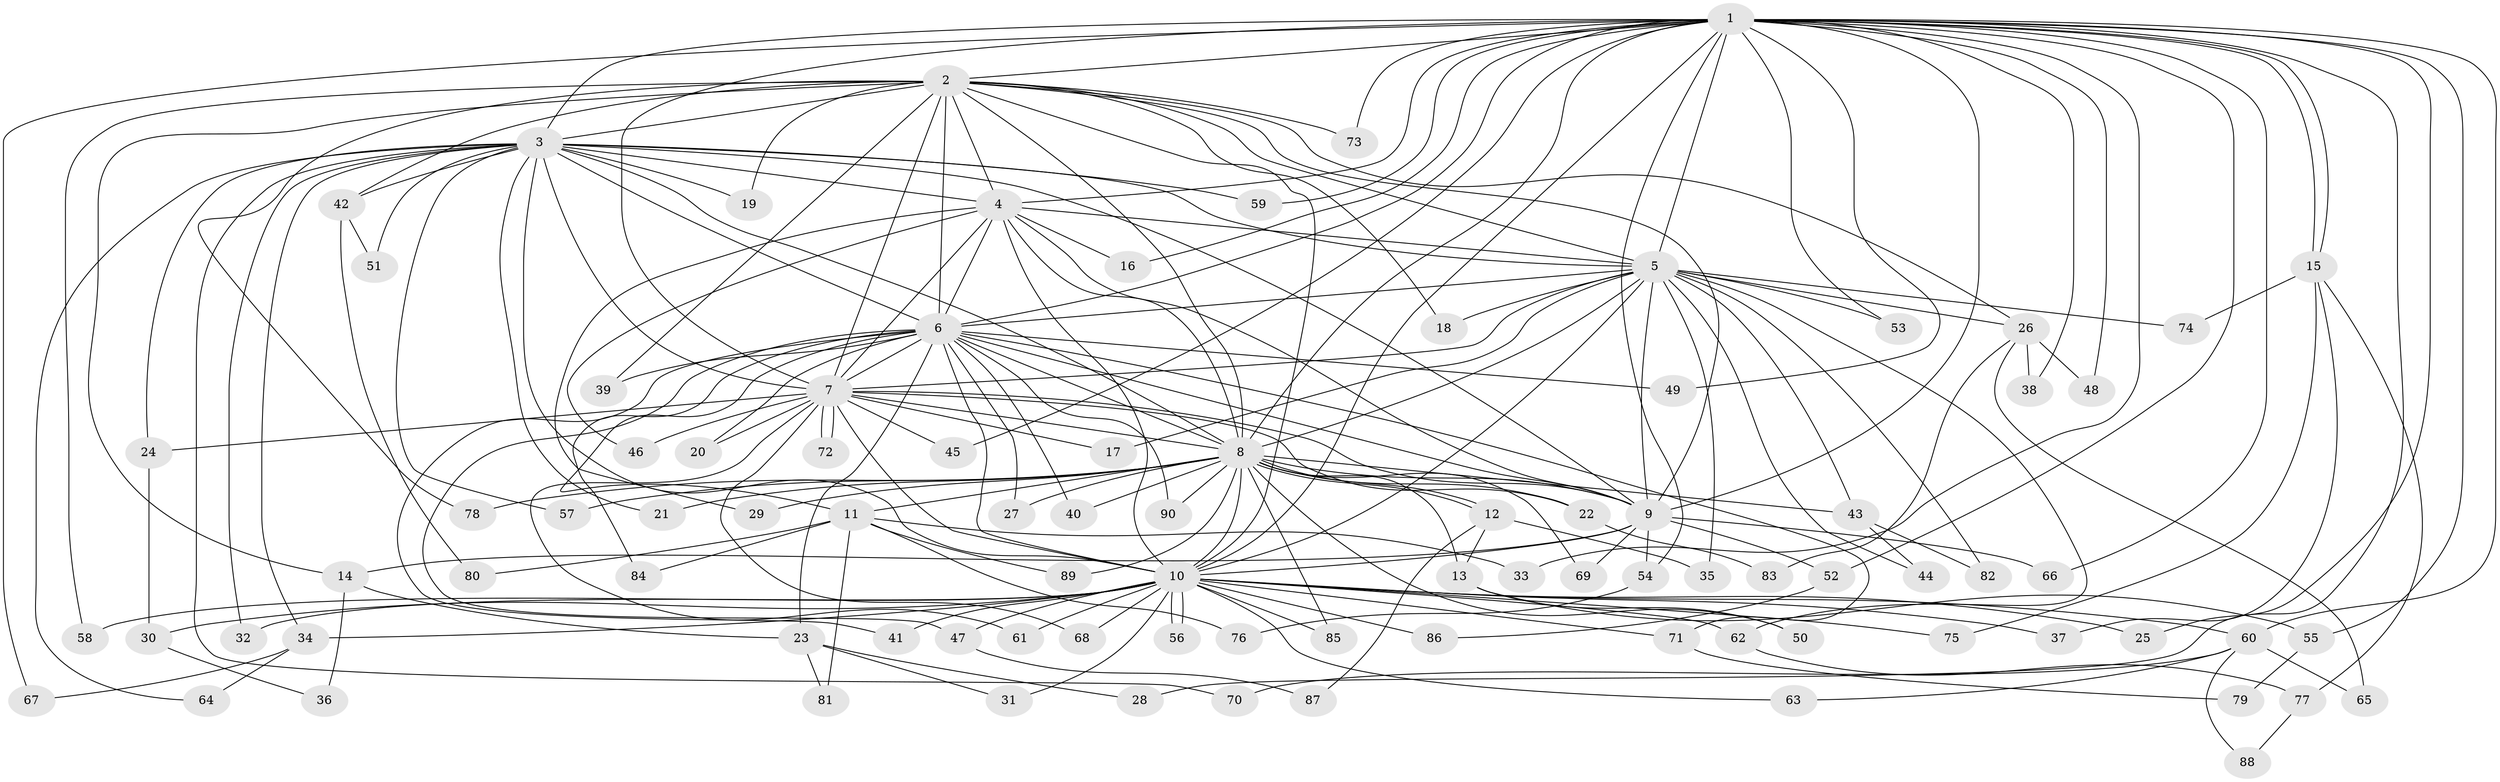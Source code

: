// coarse degree distribution, {26: 0.013888888888888888, 15: 0.013888888888888888, 18: 0.013888888888888888, 11: 0.013888888888888888, 21: 0.013888888888888888, 20: 0.013888888888888888, 17: 0.013888888888888888, 22: 0.013888888888888888, 13: 0.013888888888888888, 28: 0.013888888888888888, 8: 0.013888888888888888, 5: 0.027777777777777776, 3: 0.18055555555555555, 4: 0.013888888888888888, 6: 0.027777777777777776, 2: 0.5972222222222222}
// Generated by graph-tools (version 1.1) at 2025/23/03/03/25 07:23:42]
// undirected, 90 vertices, 205 edges
graph export_dot {
graph [start="1"]
  node [color=gray90,style=filled];
  1;
  2;
  3;
  4;
  5;
  6;
  7;
  8;
  9;
  10;
  11;
  12;
  13;
  14;
  15;
  16;
  17;
  18;
  19;
  20;
  21;
  22;
  23;
  24;
  25;
  26;
  27;
  28;
  29;
  30;
  31;
  32;
  33;
  34;
  35;
  36;
  37;
  38;
  39;
  40;
  41;
  42;
  43;
  44;
  45;
  46;
  47;
  48;
  49;
  50;
  51;
  52;
  53;
  54;
  55;
  56;
  57;
  58;
  59;
  60;
  61;
  62;
  63;
  64;
  65;
  66;
  67;
  68;
  69;
  70;
  71;
  72;
  73;
  74;
  75;
  76;
  77;
  78;
  79;
  80;
  81;
  82;
  83;
  84;
  85;
  86;
  87;
  88;
  89;
  90;
  1 -- 2;
  1 -- 3;
  1 -- 4;
  1 -- 5;
  1 -- 6;
  1 -- 7;
  1 -- 8;
  1 -- 9;
  1 -- 10;
  1 -- 15;
  1 -- 15;
  1 -- 16;
  1 -- 25;
  1 -- 28;
  1 -- 33;
  1 -- 38;
  1 -- 45;
  1 -- 48;
  1 -- 49;
  1 -- 52;
  1 -- 53;
  1 -- 54;
  1 -- 55;
  1 -- 59;
  1 -- 60;
  1 -- 66;
  1 -- 67;
  1 -- 73;
  2 -- 3;
  2 -- 4;
  2 -- 5;
  2 -- 6;
  2 -- 7;
  2 -- 8;
  2 -- 9;
  2 -- 10;
  2 -- 14;
  2 -- 18;
  2 -- 19;
  2 -- 26;
  2 -- 39;
  2 -- 42;
  2 -- 58;
  2 -- 73;
  2 -- 78;
  3 -- 4;
  3 -- 5;
  3 -- 6;
  3 -- 7;
  3 -- 8;
  3 -- 9;
  3 -- 10;
  3 -- 19;
  3 -- 21;
  3 -- 24;
  3 -- 32;
  3 -- 34;
  3 -- 42;
  3 -- 51;
  3 -- 57;
  3 -- 59;
  3 -- 64;
  3 -- 70;
  4 -- 5;
  4 -- 6;
  4 -- 7;
  4 -- 8;
  4 -- 9;
  4 -- 10;
  4 -- 16;
  4 -- 29;
  4 -- 46;
  5 -- 6;
  5 -- 7;
  5 -- 8;
  5 -- 9;
  5 -- 10;
  5 -- 17;
  5 -- 18;
  5 -- 26;
  5 -- 35;
  5 -- 43;
  5 -- 44;
  5 -- 53;
  5 -- 62;
  5 -- 74;
  5 -- 82;
  6 -- 7;
  6 -- 8;
  6 -- 9;
  6 -- 10;
  6 -- 11;
  6 -- 20;
  6 -- 23;
  6 -- 27;
  6 -- 39;
  6 -- 40;
  6 -- 41;
  6 -- 47;
  6 -- 49;
  6 -- 71;
  6 -- 84;
  6 -- 90;
  7 -- 8;
  7 -- 9;
  7 -- 10;
  7 -- 17;
  7 -- 20;
  7 -- 22;
  7 -- 24;
  7 -- 45;
  7 -- 46;
  7 -- 61;
  7 -- 68;
  7 -- 72;
  7 -- 72;
  8 -- 9;
  8 -- 10;
  8 -- 11;
  8 -- 12;
  8 -- 12;
  8 -- 13;
  8 -- 21;
  8 -- 22;
  8 -- 27;
  8 -- 29;
  8 -- 40;
  8 -- 43;
  8 -- 50;
  8 -- 57;
  8 -- 69;
  8 -- 78;
  8 -- 85;
  8 -- 89;
  8 -- 90;
  9 -- 10;
  9 -- 14;
  9 -- 52;
  9 -- 54;
  9 -- 66;
  9 -- 69;
  10 -- 25;
  10 -- 30;
  10 -- 31;
  10 -- 32;
  10 -- 34;
  10 -- 37;
  10 -- 41;
  10 -- 47;
  10 -- 56;
  10 -- 56;
  10 -- 58;
  10 -- 60;
  10 -- 61;
  10 -- 62;
  10 -- 63;
  10 -- 68;
  10 -- 71;
  10 -- 75;
  10 -- 85;
  10 -- 86;
  11 -- 33;
  11 -- 76;
  11 -- 80;
  11 -- 81;
  11 -- 84;
  11 -- 89;
  12 -- 13;
  12 -- 35;
  12 -- 87;
  13 -- 50;
  13 -- 55;
  14 -- 23;
  14 -- 36;
  15 -- 37;
  15 -- 74;
  15 -- 75;
  15 -- 77;
  22 -- 83;
  23 -- 28;
  23 -- 31;
  23 -- 81;
  24 -- 30;
  26 -- 38;
  26 -- 48;
  26 -- 65;
  26 -- 83;
  30 -- 36;
  34 -- 64;
  34 -- 67;
  42 -- 51;
  42 -- 80;
  43 -- 44;
  43 -- 82;
  47 -- 87;
  52 -- 86;
  54 -- 76;
  55 -- 79;
  60 -- 63;
  60 -- 65;
  60 -- 70;
  60 -- 88;
  62 -- 77;
  71 -- 79;
  77 -- 88;
}
